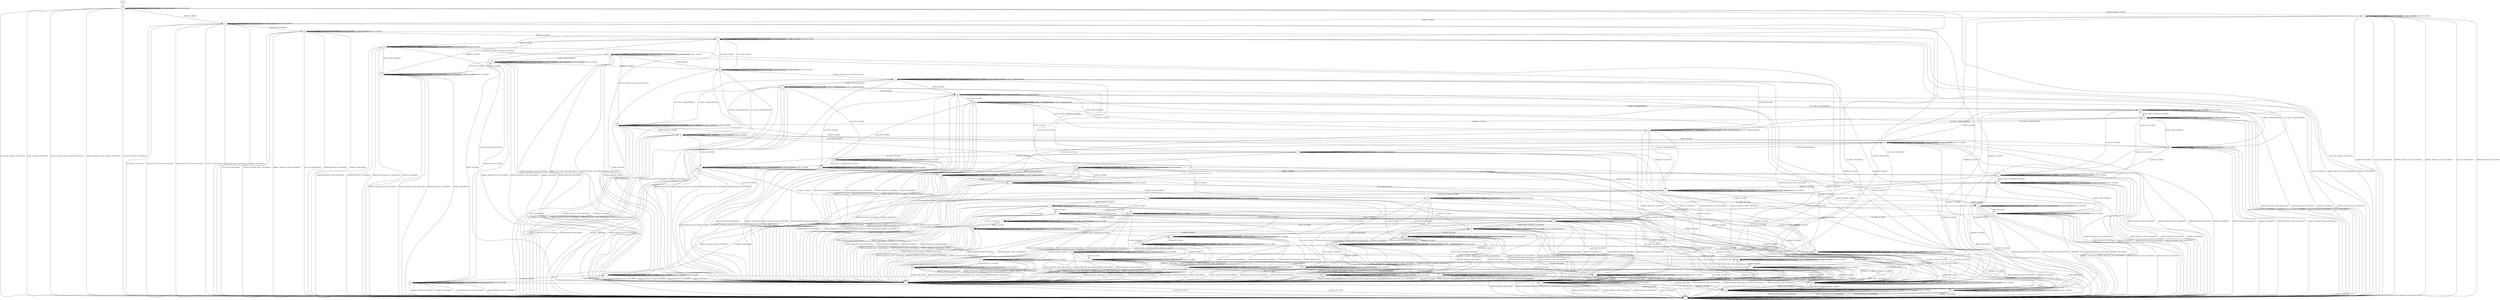 digraph "" {
	graph ["Incoming time"=2.610788345336914,
		"Outgoing time"=3.2496378421783447,
		Output="{'States': 67, 'Transitions': 859}",
		Reference="{'States': 67, 'Transitions': 859}",
		Solver=cvc4,
		Updated="{'States': 67, 'Transitions': 859}",
		"f-measure"=1.0,
		precision=1.0,
		recall=1.0
	];
	a -> a	[key=0,
		label="UA_PK_NOK / UNIMPLEMENTED"];
	a -> a	[key=1,
		label="SERVICE_REQUEST_AUTH / SERVICE_ACCEPT"];
	a -> a	[key=2,
		label="CH_REQUEST_PTY / CH_SUCCESS"];
	a -> a	[key=3,
		label="CH_OPEN / CH_MAX"];
	a -> a	[key=4,
		label="UA_PK_OK / UNIMPLEMENTED"];
	a -> l	[key=0,
		label="KEXINIT / KEXINIT"];
	a -> s	[key=0,
		label="CH_EOF / CH_CLOSE"];
	a -> x	[key=0,
		label="CH_CLOSE / CH_CLOSE"];
	a -> qq	[key=0,
		label="CH_DATA / NO_RESP"];
	a -> vv	[key=0,
		label="KEX30 / DISCONNECT"];
	a -> vv	[key=1,
		label="SERVICE_REQUEST_CONN / DISCONNECT"];
	a -> vv	[key=2,
		label="NEWKEYS / DISCONNECT"];
	a -> zz	[key=0,
		label="KEXINIT_PROCEED / KEXINIT"];
	b -> b	[key=0,
		label="UA_PK_NOK / UNIMPLEMENTED"];
	b -> b	[key=1,
		label="CH_REQUEST_PTY / CH_NONE"];
	b -> b	[key=2,
		label="CH_DATA / CH_NONE"];
	b -> b	[key=3,
		label="UA_PK_OK / UNIMPLEMENTED"];
	b -> b	[key=4,
		label="CH_CLOSE / CH_NONE"];
	b -> b	[key=5,
		label="CH_EOF / CH_NONE"];
	b -> v	[key=0,
		label="KEX30 / NO_RESP"];
	b -> bb	[key=0,
		label="CH_OPEN / NO_RESP"];
	b -> ll	[key=0,
		label="SERVICE_REQUEST_AUTH / DISCONNECT"];
	b -> ll	[key=1,
		label="SERVICE_REQUEST_CONN / DISCONNECT"];
	b -> ll	[key=2,
		label="KEXINIT_PROCEED / DISCONNECT"];
	b -> ll	[key=3,
		label="KEXINIT / DISCONNECT"];
	b -> nnn	[key=0,
		label="NEWKEYS / NO_RESP"];
	c -> c	[key=0,
		label="UA_PK_NOK / NO_RESP"];
	c -> c	[key=1,
		label="CH_REQUEST_PTY / NO_RESP"];
	c -> c	[key=2,
		label="CH_OPEN / CH_MAX"];
	c -> c	[key=3,
		label="CH_DATA / NO_RESP"];
	c -> c	[key=4,
		label="UA_PK_OK / NO_RESP"];
	c -> c	[key=5,
		label="CH_EOF / NO_RESP"];
	c -> ee	[key=0,
		label="KEX30 / KEX31+NEWKEYS"];
	c -> ss	[key=0,
		label="CH_CLOSE / NO_RESP"];
	c -> vv	[key=0,
		label="SERVICE_REQUEST_AUTH / DISCONNECT"];
	c -> vv	[key=1,
		label="SERVICE_REQUEST_CONN / DISCONNECT"];
	c -> vv	[key=2,
		label="KEXINIT_PROCEED / DISCONNECT"];
	c -> vv	[key=3,
		label="KEXINIT / DISCONNECT"];
	c -> kkk	[key=0,
		label="NEWKEYS / NO_RESP"];
	d -> d	[key=0,
		label="UA_PK_NOK / UNIMPLEMENTED"];
	d -> d	[key=1,
		label="CH_REQUEST_PTY / NO_RESP"];
	d -> d	[key=2,
		label="CH_OPEN / CH_MAX"];
	d -> d	[key=3,
		label="CH_DATA / NO_RESP"];
	d -> d	[key=4,
		label="UA_PK_OK / UNIMPLEMENTED"];
	d -> d	[key=5,
		label="CH_EOF / NO_RESP"];
	d -> o	[key=0,
		label="KEX30 / NO_RESP"];
	d -> vv	[key=0,
		label="SERVICE_REQUEST_AUTH / DISCONNECT"];
	d -> vv	[key=1,
		label="SERVICE_REQUEST_CONN / DISCONNECT"];
	d -> vv	[key=2,
		label="KEXINIT_PROCEED / DISCONNECT"];
	d -> vv	[key=3,
		label="KEXINIT / DISCONNECT"];
	d -> ggg	[key=0,
		label="CH_CLOSE / NO_RESP"];
	d -> kkk	[key=0,
		label="NEWKEYS / NO_RESP"];
	e -> c	[key=0,
		label="KEX30 / NO_RESP"];
	e -> e	[key=0,
		label="UA_PK_NOK / NO_RESP"];
	e -> e	[key=1,
		label="CH_REQUEST_PTY / NO_RESP"];
	e -> e	[key=2,
		label="CH_OPEN / CH_MAX"];
	e -> e	[key=3,
		label="CH_DATA / NO_RESP"];
	e -> e	[key=4,
		label="UA_PK_OK / NO_RESP"];
	e -> e	[key=5,
		label="CH_EOF / NO_RESP"];
	e -> aa	[key=0,
		label="CH_CLOSE / NO_RESP"];
	e -> vv	[key=0,
		label="SERVICE_REQUEST_AUTH / DISCONNECT"];
	e -> vv	[key=1,
		label="SERVICE_REQUEST_CONN / DISCONNECT"];
	e -> vv	[key=2,
		label="KEXINIT_PROCEED / DISCONNECT"];
	e -> vv	[key=3,
		label="KEXINIT / DISCONNECT"];
	e -> kkk	[key=0,
		label="NEWKEYS / NO_RESP"];
	f -> f	[key=0,
		label="UA_PK_NOK / UNIMPLEMENTED"];
	f -> f	[key=1,
		label="KEX30 / NO_RESP"];
	f -> f	[key=2,
		label="CH_REQUEST_PTY / NO_RESP"];
	f -> f	[key=3,
		label="CH_OPEN / CH_MAX"];
	f -> f	[key=4,
		label="CH_DATA / NO_RESP"];
	f -> f	[key=5,
		label="UA_PK_OK / UNIMPLEMENTED"];
	f -> f	[key=6,
		label="CH_EOF / NO_RESP"];
	f -> s	[key=0,
		label="NEWKEYS / NO_RESP"];
	f -> vv	[key=0,
		label="SERVICE_REQUEST_AUTH / DISCONNECT"];
	f -> vv	[key=1,
		label="SERVICE_REQUEST_CONN / DISCONNECT"];
	f -> vv	[key=2,
		label="KEXINIT_PROCEED / DISCONNECT"];
	f -> vv	[key=3,
		label="KEXINIT / DISCONNECT"];
	f -> xx	[key=0,
		label="CH_CLOSE / NO_RESP"];
	g -> a	[key=0,
		label="NEWKEYS / NO_RESP"];
	g -> f	[key=0,
		label="CH_EOF / CH_CLOSE"];
	g -> g	[key=0,
		label="UA_PK_NOK / UNIMPLEMENTED"];
	g -> g	[key=1,
		label="KEX30 / NO_RESP"];
	g -> g	[key=2,
		label="CH_REQUEST_PTY / CH_SUCCESS"];
	g -> g	[key=3,
		label="CH_OPEN / CH_MAX"];
	g -> g	[key=4,
		label="UA_PK_OK / UNIMPLEMENTED"];
	g -> tt	[key=0,
		label="CH_DATA / NO_RESP"];
	g -> vv	[key=0,
		label="SERVICE_REQUEST_AUTH / DISCONNECT"];
	g -> vv	[key=1,
		label="SERVICE_REQUEST_CONN / DISCONNECT"];
	g -> vv	[key=2,
		label="KEXINIT_PROCEED / DISCONNECT"];
	g -> vv	[key=3,
		label="KEXINIT / DISCONNECT"];
	g -> xx	[key=0,
		label="CH_CLOSE / CH_CLOSE"];
	h -> h	[key=0,
		label="UA_PK_NOK / UA_FAILURE"];
	h -> h	[key=1,
		label="SERVICE_REQUEST_AUTH / SERVICE_ACCEPT"];
	h -> h	[key=2,
		label="CH_REQUEST_PTY / UNIMPLEMENTED"];
	h -> h	[key=3,
		label="CH_OPEN / CH_MAX"];
	h -> h	[key=4,
		label="CH_DATA / UNIMPLEMENTED"];
	h -> h	[key=5,
		label="CH_EOF / UNIMPLEMENTED"];
	h -> cc	[key=0,
		label="UA_PK_OK / UA_SUCCESS"];
	h -> ff	[key=0,
		label="KEXINIT_PROCEED / KEXINIT"];
	h -> gg	[key=0,
		label="KEXINIT / KEXINIT"];
	h -> vv	[key=0,
		label="KEX30 / DISCONNECT"];
	h -> vv	[key=1,
		label="SERVICE_REQUEST_CONN / DISCONNECT"];
	h -> vv	[key=2,
		label="NEWKEYS / DISCONNECT"];
	h -> fff	[key=0,
		label="CH_CLOSE / UNIMPLEMENTED"];
	i -> i	[key=0,
		label="UA_PK_NOK / UNIMPLEMENTED"];
	i -> i	[key=1,
		label="CH_REQUEST_PTY / CH_NONE"];
	i -> i	[key=2,
		label="CH_DATA / CH_NONE"];
	i -> i	[key=3,
		label="UA_PK_OK / UNIMPLEMENTED"];
	i -> i	[key=4,
		label="CH_CLOSE / CH_NONE"];
	i -> i	[key=5,
		label="CH_EOF / CH_NONE"];
	i -> ll	[key=0,
		label="SERVICE_REQUEST_AUTH / DISCONNECT"];
	i -> ll	[key=1,
		label="SERVICE_REQUEST_CONN / DISCONNECT"];
	i -> ll	[key=2,
		label="KEXINIT_PROCEED / DISCONNECT"];
	i -> ll	[key=3,
		label="KEXINIT / DISCONNECT"];
	i -> nn	[key=0,
		label="CH_OPEN / NO_RESP"];
	i -> xx	[key=0,
		label="KEX30 / KEX31+NEWKEYS"];
	i -> nnn	[key=0,
		label="NEWKEYS / NO_RESP"];
	j -> g	[key=0,
		label="CH_OPEN / CH_OPEN_SUCCESS"];
	j -> j	[key=0,
		label="UA_PK_NOK / UNIMPLEMENTED"];
	j -> j	[key=1,
		label="KEX30 / NO_RESP"];
	j -> j	[key=2,
		label="CH_REQUEST_PTY / CH_NONE"];
	j -> j	[key=3,
		label="CH_DATA / CH_NONE"];
	j -> j	[key=4,
		label="UA_PK_OK / UNIMPLEMENTED"];
	j -> j	[key=5,
		label="CH_CLOSE / CH_NONE"];
	j -> j	[key=6,
		label="CH_EOF / CH_NONE"];
	j -> k	[key=0,
		label="NEWKEYS / NO_RESP"];
	j -> ll	[key=0,
		label="SERVICE_REQUEST_AUTH / DISCONNECT"];
	j -> ll	[key=1,
		label="SERVICE_REQUEST_CONN / DISCONNECT"];
	j -> ll	[key=2,
		label="KEXINIT_PROCEED / DISCONNECT"];
	j -> ll	[key=3,
		label="KEXINIT / DISCONNECT"];
	k -> a	[key=0,
		label="CH_OPEN / CH_OPEN_SUCCESS"];
	k -> b	[key=0,
		label="KEXINIT_PROCEED / KEXINIT"];
	k -> k	[key=0,
		label="UA_PK_NOK / UNIMPLEMENTED"];
	k -> k	[key=1,
		label="SERVICE_REQUEST_AUTH / SERVICE_ACCEPT"];
	k -> k	[key=2,
		label="CH_REQUEST_PTY / CH_NONE"];
	k -> k	[key=3,
		label="CH_DATA / CH_NONE"];
	k -> k	[key=4,
		label="UA_PK_OK / UNIMPLEMENTED"];
	k -> k	[key=5,
		label="CH_CLOSE / CH_NONE"];
	k -> k	[key=6,
		label="CH_EOF / CH_NONE"];
	k -> v	[key=0,
		label="KEXINIT / KEXINIT"];
	k -> ll	[key=0,
		label="KEX30 / DISCONNECT"];
	k -> ll	[key=1,
		label="SERVICE_REQUEST_CONN / DISCONNECT"];
	k -> ll	[key=2,
		label="NEWKEYS / DISCONNECT"];
	l -> g	[key=0,
		label="KEX30 / KEX31+NEWKEYS"];
	l -> l	[key=0,
		label="UA_PK_NOK / UNIMPLEMENTED"];
	l -> l	[key=1,
		label="CH_OPEN / CH_MAX"];
	l -> l	[key=2,
		label="UA_PK_OK / UNIMPLEMENTED"];
	l -> n	[key=0,
		label="CH_DATA / NO_RESP"];
	l -> ii	[key=0,
		label="CH_CLOSE / NO_RESP"];
	l -> pp	[key=0,
		label="CH_REQUEST_PTY / NO_RESP"];
	l -> vv	[key=0,
		label="SERVICE_REQUEST_AUTH / DISCONNECT"];
	l -> vv	[key=1,
		label="SERVICE_REQUEST_CONN / DISCONNECT"];
	l -> vv	[key=2,
		label="KEXINIT_PROCEED / DISCONNECT"];
	l -> vv	[key=3,
		label="KEXINIT / DISCONNECT"];
	l -> kkk	[key=0,
		label="NEWKEYS / NO_RESP"];
	l -> ooo	[key=0,
		label="CH_EOF / NO_RESP"];
	m -> m	[key=0,
		label="UA_PK_NOK / NO_RESP"];
	m -> m	[key=1,
		label="CH_REQUEST_PTY / CH_NONE"];
	m -> m	[key=2,
		label="CH_DATA / CH_NONE"];
	m -> m	[key=3,
		label="UA_PK_OK / NO_RESP"];
	m -> m	[key=4,
		label="CH_CLOSE / CH_NONE"];
	m -> m	[key=5,
		label="CH_EOF / CH_NONE"];
	m -> aa	[key=0,
		label="KEXINIT_PROCEED / KEXINIT"];
	m -> ll	[key=0,
		label="KEX30 / DISCONNECT"];
	m -> ll	[key=1,
		label="SERVICE_REQUEST_CONN / DISCONNECT"];
	m -> ll	[key=2,
		label="NEWKEYS / DISCONNECT"];
	m -> ss	[key=0,
		label="KEXINIT / KEXINIT"];
	m -> aaa	[key=0,
		label="CH_OPEN / NO_RESP"];
	m -> fff	[key=0,
		label="SERVICE_REQUEST_AUTH / SERVICE_ACCEPT"];
	n -> n	[key=0,
		label="UA_PK_NOK / UNIMPLEMENTED"];
	n -> n	[key=1,
		label="CH_OPEN / CH_MAX"];
	n -> n	[key=2,
		label="CH_DATA / NO_RESP"];
	n -> n	[key=3,
		label="UA_PK_OK / UNIMPLEMENTED"];
	n -> n	[key=4,
		label="CH_EOF / NO_RESP"];
	n -> u	[key=0,
		label="CH_REQUEST_PTY / NO_RESP"];
	n -> ii	[key=0,
		label="CH_CLOSE / NO_RESP"];
	n -> tt	[key=0,
		label="KEX30 / KEX31+NEWKEYS"];
	n -> vv	[key=0,
		label="SERVICE_REQUEST_AUTH / DISCONNECT"];
	n -> vv	[key=1,
		label="SERVICE_REQUEST_CONN / DISCONNECT"];
	n -> vv	[key=2,
		label="KEXINIT_PROCEED / DISCONNECT"];
	n -> vv	[key=3,
		label="KEXINIT / DISCONNECT"];
	n -> kkk	[key=0,
		label="NEWKEYS / NO_RESP"];
	o -> f	[key=0,
		label="KEX30 / KEX31+NEWKEYS"];
	o -> i	[key=0,
		label="CH_CLOSE / NO_RESP"];
	o -> o	[key=0,
		label="UA_PK_NOK / UNIMPLEMENTED"];
	o -> o	[key=1,
		label="CH_REQUEST_PTY / NO_RESP"];
	o -> o	[key=2,
		label="CH_OPEN / CH_MAX"];
	o -> o	[key=3,
		label="CH_DATA / NO_RESP"];
	o -> o	[key=4,
		label="UA_PK_OK / UNIMPLEMENTED"];
	o -> o	[key=5,
		label="CH_EOF / NO_RESP"];
	o -> vv	[key=0,
		label="SERVICE_REQUEST_AUTH / DISCONNECT"];
	o -> vv	[key=1,
		label="SERVICE_REQUEST_CONN / DISCONNECT"];
	o -> vv	[key=2,
		label="KEXINIT_PROCEED / DISCONNECT"];
	o -> vv	[key=3,
		label="KEXINIT / DISCONNECT"];
	o -> kkk	[key=0,
		label="NEWKEYS / NO_RESP"];
	p -> p	[key=0,
		label="UA_PK_NOK / UNIMPLEMENTED"];
	p -> p	[key=1,
		label="CH_REQUEST_PTY / CH_NONE"];
	p -> p	[key=2,
		label="CH_DATA / CH_NONE"];
	p -> p	[key=3,
		label="UA_PK_OK / UNIMPLEMENTED"];
	p -> p	[key=4,
		label="CH_CLOSE / CH_NONE"];
	p -> p	[key=5,
		label="CH_EOF / CH_NONE"];
	p -> bb	[key=0,
		label="CH_OPEN / NO_RESP"];
	p -> jj	[key=0,
		label="KEX30 / NO_RESP"];
	p -> ll	[key=0,
		label="SERVICE_REQUEST_AUTH / DISCONNECT"];
	p -> ll	[key=1,
		label="SERVICE_REQUEST_CONN / DISCONNECT"];
	p -> ll	[key=2,
		label="KEXINIT_PROCEED / DISCONNECT"];
	p -> ll	[key=3,
		label="KEXINIT / DISCONNECT"];
	p -> nnn	[key=0,
		label="NEWKEYS / NO_RESP"];
	q -> j	[key=0,
		label="CH_CLOSE / NO_RESP"];
	q -> q	[key=0,
		label="UA_PK_NOK / UNIMPLEMENTED"];
	q -> q	[key=1,
		label="KEX30 / NO_RESP"];
	q -> q	[key=2,
		label="CH_REQUEST_PTY / NO_RESP"];
	q -> q	[key=3,
		label="CH_OPEN / CH_MAX"];
	q -> q	[key=4,
		label="CH_DATA / NO_RESP"];
	q -> q	[key=5,
		label="UA_PK_OK / UNIMPLEMENTED"];
	q -> q	[key=6,
		label="CH_EOF / NO_RESP"];
	q -> cc	[key=0,
		label="NEWKEYS / NO_RESP"];
	q -> vv	[key=0,
		label="SERVICE_REQUEST_AUTH / DISCONNECT"];
	q -> vv	[key=1,
		label="SERVICE_REQUEST_CONN / DISCONNECT"];
	q -> vv	[key=2,
		label="KEXINIT_PROCEED / DISCONNECT"];
	q -> vv	[key=3,
		label="KEXINIT / DISCONNECT"];
	r -> r	[key=0,
		label="CH_REQUEST_PTY / CH_NONE"];
	r -> r	[key=1,
		label="CH_DATA / CH_NONE"];
	r -> r	[key=2,
		label="CH_CLOSE / CH_NONE"];
	r -> r	[key=3,
		label="CH_EOF / CH_NONE"];
	r -> ll	[key=0,
		label="UA_PK_NOK / KEXINIT+DISCONNECT"];
	r -> ll	[key=1,
		label="KEX30 / KEXINIT+DISCONNECT"];
	r -> ll	[key=2,
		label="SERVICE_REQUEST_AUTH / KEXINIT+DISCONNECT"];
	r -> ll	[key=3,
		label="SERVICE_REQUEST_CONN / KEXINIT+DISCONNECT"];
	r -> ll	[key=4,
		label="NEWKEYS / KEXINIT+DISCONNECT"];
	r -> ll	[key=5,
		label="UA_PK_OK / KEXINIT+DISCONNECT"];
	r -> rr	[key=0,
		label="KEXINIT / KEXINIT"];
	r -> vv	[key=0,
		label="CH_OPEN / KEXINIT+DISCONNECT"];
	r -> yy	[key=0,
		label="KEXINIT_PROCEED / KEXINIT"];
	s -> d	[key=0,
		label="KEXINIT_PROCEED / KEXINIT"];
	s -> o	[key=0,
		label="KEXINIT / KEXINIT"];
	s -> s	[key=0,
		label="UA_PK_NOK / UNIMPLEMENTED"];
	s -> s	[key=1,
		label="SERVICE_REQUEST_AUTH / SERVICE_ACCEPT"];
	s -> s	[key=2,
		label="CH_REQUEST_PTY / NO_RESP"];
	s -> s	[key=3,
		label="CH_OPEN / CH_MAX"];
	s -> s	[key=4,
		label="CH_DATA / NO_RESP"];
	s -> s	[key=5,
		label="UA_PK_OK / UNIMPLEMENTED"];
	s -> s	[key=6,
		label="CH_EOF / NO_RESP"];
	s -> x	[key=0,
		label="CH_CLOSE / NO_RESP"];
	s -> vv	[key=0,
		label="KEX30 / DISCONNECT"];
	s -> vv	[key=1,
		label="SERVICE_REQUEST_CONN / DISCONNECT"];
	s -> vv	[key=2,
		label="NEWKEYS / DISCONNECT"];
	t -> t	[key=0,
		label="UA_PK_NOK / UNIMPLEMENTED"];
	t -> t	[key=1,
		label="CH_REQUEST_PTY / NO_RESP"];
	t -> t	[key=2,
		label="CH_OPEN / CH_MAX"];
	t -> t	[key=3,
		label="CH_DATA / NO_RESP"];
	t -> t	[key=4,
		label="UA_PK_OK / UNIMPLEMENTED"];
	t -> t	[key=5,
		label="CH_EOF / NO_RESP"];
	t -> z	[key=0,
		label="CH_CLOSE / NO_RESP"];
	t -> vv	[key=0,
		label="SERVICE_REQUEST_AUTH / DISCONNECT"];
	t -> vv	[key=1,
		label="SERVICE_REQUEST_CONN / DISCONNECT"];
	t -> vv	[key=2,
		label="KEXINIT_PROCEED / DISCONNECT"];
	t -> vv	[key=3,
		label="KEXINIT / DISCONNECT"];
	t -> kkk	[key=0,
		label="NEWKEYS / NO_RESP"];
	t -> ooo	[key=0,
		label="KEX30 / NO_RESP"];
	u -> u	[key=0,
		label="UA_PK_NOK / UNIMPLEMENTED"];
	u -> u	[key=1,
		label="CH_REQUEST_PTY / NO_RESP"];
	u -> u	[key=2,
		label="CH_OPEN / CH_MAX"];
	u -> u	[key=3,
		label="CH_DATA / NO_RESP"];
	u -> u	[key=4,
		label="UA_PK_OK / UNIMPLEMENTED"];
	u -> u	[key=5,
		label="CH_EOF / NO_RESP"];
	u -> ii	[key=0,
		label="CH_CLOSE / NO_RESP"];
	u -> tt	[key=0,
		label="KEX30 / KEX31+NEWKEYS+BUFFERED"];
	u -> vv	[key=0,
		label="SERVICE_REQUEST_AUTH / DISCONNECT"];
	u -> vv	[key=1,
		label="SERVICE_REQUEST_CONN / DISCONNECT"];
	u -> vv	[key=2,
		label="KEXINIT_PROCEED / DISCONNECT"];
	u -> vv	[key=3,
		label="KEXINIT / DISCONNECT"];
	u -> kkk	[key=0,
		label="NEWKEYS / NO_RESP"];
	v -> j	[key=0,
		label="KEX30 / KEX31+NEWKEYS"];
	v -> v	[key=0,
		label="UA_PK_NOK / UNIMPLEMENTED"];
	v -> v	[key=1,
		label="CH_REQUEST_PTY / CH_NONE"];
	v -> v	[key=2,
		label="CH_DATA / CH_NONE"];
	v -> v	[key=3,
		label="UA_PK_OK / UNIMPLEMENTED"];
	v -> v	[key=4,
		label="CH_CLOSE / CH_NONE"];
	v -> v	[key=5,
		label="CH_EOF / CH_NONE"];
	v -> ll	[key=0,
		label="SERVICE_REQUEST_AUTH / DISCONNECT"];
	v -> ll	[key=1,
		label="SERVICE_REQUEST_CONN / DISCONNECT"];
	v -> ll	[key=2,
		label="KEXINIT_PROCEED / DISCONNECT"];
	v -> ll	[key=3,
		label="KEXINIT / DISCONNECT"];
	v -> pp	[key=0,
		label="CH_OPEN / NO_RESP"];
	v -> nnn	[key=0,
		label="NEWKEYS / NO_RESP"];
	w -> q	[key=0,
		label="KEX30 / KEX31+NEWKEYS"];
	w -> v	[key=0,
		label="CH_CLOSE / NO_RESP"];
	w -> w	[key=0,
		label="UA_PK_NOK / UNIMPLEMENTED"];
	w -> w	[key=1,
		label="CH_REQUEST_PTY / NO_RESP"];
	w -> w	[key=2,
		label="CH_OPEN / CH_MAX"];
	w -> w	[key=3,
		label="CH_DATA / NO_RESP"];
	w -> w	[key=4,
		label="UA_PK_OK / UNIMPLEMENTED"];
	w -> w	[key=5,
		label="CH_EOF / NO_RESP"];
	w -> vv	[key=0,
		label="SERVICE_REQUEST_AUTH / DISCONNECT"];
	w -> vv	[key=1,
		label="SERVICE_REQUEST_CONN / DISCONNECT"];
	w -> vv	[key=2,
		label="KEXINIT_PROCEED / DISCONNECT"];
	w -> vv	[key=3,
		label="KEXINIT / DISCONNECT"];
	w -> kkk	[key=0,
		label="NEWKEYS / NO_RESP"];
	x -> a	[key=0,
		label="CH_OPEN / CH_OPEN_SUCCESS"];
	x -> i	[key=0,
		label="KEXINIT / KEXINIT"];
	x -> x	[key=0,
		label="UA_PK_NOK / UNIMPLEMENTED"];
	x -> x	[key=1,
		label="SERVICE_REQUEST_AUTH / SERVICE_ACCEPT"];
	x -> x	[key=2,
		label="CH_REQUEST_PTY / CH_NONE"];
	x -> x	[key=3,
		label="CH_DATA / CH_NONE"];
	x -> x	[key=4,
		label="UA_PK_OK / UNIMPLEMENTED"];
	x -> x	[key=5,
		label="CH_CLOSE / CH_NONE"];
	x -> x	[key=6,
		label="CH_EOF / CH_NONE"];
	x -> ll	[key=0,
		label="KEX30 / DISCONNECT"];
	x -> ll	[key=1,
		label="SERVICE_REQUEST_CONN / DISCONNECT"];
	x -> ll	[key=2,
		label="NEWKEYS / DISCONNECT"];
	x -> ggg	[key=0,
		label="KEXINIT_PROCEED / KEXINIT"];
	y -> m	[key=0,
		label="NEWKEYS / NO_RESP"];
	y -> y	[key=0,
		label="UA_PK_NOK / NO_RESP"];
	y -> y	[key=1,
		label="KEX30 / NO_RESP"];
	y -> y	[key=2,
		label="CH_REQUEST_PTY / CH_NONE"];
	y -> y	[key=3,
		label="CH_DATA / CH_NONE"];
	y -> y	[key=4,
		label="UA_PK_OK / NO_RESP"];
	y -> y	[key=5,
		label="CH_CLOSE / CH_NONE"];
	y -> y	[key=6,
		label="CH_EOF / CH_NONE"];
	y -> ee	[key=0,
		label="CH_OPEN / NO_RESP"];
	y -> ll	[key=0,
		label="SERVICE_REQUEST_AUTH / DISCONNECT"];
	y -> ll	[key=1,
		label="SERVICE_REQUEST_CONN / DISCONNECT"];
	y -> ll	[key=2,
		label="KEXINIT_PROCEED / DISCONNECT"];
	y -> ll	[key=3,
		label="KEXINIT / DISCONNECT"];
	z -> z	[key=0,
		label="UA_PK_NOK / UNIMPLEMENTED"];
	z -> z	[key=1,
		label="CH_REQUEST_PTY / CH_NONE"];
	z -> z	[key=2,
		label="CH_DATA / CH_NONE"];
	z -> z	[key=3,
		label="UA_PK_OK / UNIMPLEMENTED"];
	z -> z	[key=4,
		label="CH_CLOSE / CH_NONE"];
	z -> z	[key=5,
		label="CH_EOF / CH_NONE"];
	z -> ii	[key=0,
		label="KEX30 / NO_RESP"];
	z -> ll	[key=0,
		label="SERVICE_REQUEST_AUTH / DISCONNECT"];
	z -> ll	[key=1,
		label="SERVICE_REQUEST_CONN / DISCONNECT"];
	z -> ll	[key=2,
		label="KEXINIT_PROCEED / DISCONNECT"];
	z -> ll	[key=3,
		label="KEXINIT / DISCONNECT"];
	z -> lll	[key=0,
		label="CH_OPEN / NO_RESP"];
	z -> nnn	[key=0,
		label="NEWKEYS / NO_RESP"];
	aa -> e	[key=0,
		label="CH_OPEN / NO_RESP"];
	aa -> aa	[key=0,
		label="UA_PK_NOK / NO_RESP"];
	aa -> aa	[key=1,
		label="CH_REQUEST_PTY / CH_NONE"];
	aa -> aa	[key=2,
		label="CH_DATA / CH_NONE"];
	aa -> aa	[key=3,
		label="UA_PK_OK / NO_RESP"];
	aa -> aa	[key=4,
		label="CH_CLOSE / CH_NONE"];
	aa -> aa	[key=5,
		label="CH_EOF / CH_NONE"];
	aa -> ll	[key=0,
		label="SERVICE_REQUEST_AUTH / DISCONNECT"];
	aa -> ll	[key=1,
		label="SERVICE_REQUEST_CONN / DISCONNECT"];
	aa -> ll	[key=2,
		label="KEXINIT_PROCEED / DISCONNECT"];
	aa -> ll	[key=3,
		label="KEXINIT / DISCONNECT"];
	aa -> ss	[key=0,
		label="KEX30 / NO_RESP"];
	aa -> nnn	[key=0,
		label="NEWKEYS / NO_RESP"];
	bb -> t	[key=0,
		label="CH_EOF / NO_RESP"];
	bb -> z	[key=0,
		label="CH_CLOSE / NO_RESP"];
	bb -> bb	[key=0,
		label="UA_PK_NOK / UNIMPLEMENTED"];
	bb -> bb	[key=1,
		label="CH_REQUEST_PTY / NO_RESP"];
	bb -> bb	[key=2,
		label="CH_OPEN / CH_MAX"];
	bb -> bb	[key=3,
		label="UA_PK_OK / UNIMPLEMENTED"];
	bb -> kk	[key=0,
		label="CH_DATA / NO_RESP"];
	bb -> pp	[key=0,
		label="KEX30 / NO_RESP"];
	bb -> vv	[key=0,
		label="SERVICE_REQUEST_AUTH / DISCONNECT"];
	bb -> vv	[key=1,
		label="SERVICE_REQUEST_CONN / DISCONNECT"];
	bb -> vv	[key=2,
		label="KEXINIT_PROCEED / DISCONNECT"];
	bb -> vv	[key=3,
		label="KEXINIT / DISCONNECT"];
	bb -> kkk	[key=0,
		label="NEWKEYS / NO_RESP"];
	cc -> k	[key=0,
		label="CH_CLOSE / NO_RESP"];
	cc -> w	[key=0,
		label="KEXINIT / KEXINIT"];
	cc -> cc	[key=0,
		label="UA_PK_NOK / UNIMPLEMENTED"];
	cc -> cc	[key=1,
		label="SERVICE_REQUEST_AUTH / SERVICE_ACCEPT"];
	cc -> cc	[key=2,
		label="CH_REQUEST_PTY / NO_RESP"];
	cc -> cc	[key=3,
		label="CH_OPEN / CH_MAX"];
	cc -> cc	[key=4,
		label="CH_DATA / NO_RESP"];
	cc -> cc	[key=5,
		label="UA_PK_OK / UNIMPLEMENTED"];
	cc -> cc	[key=6,
		label="CH_EOF / NO_RESP"];
	cc -> mm	[key=0,
		label="KEXINIT_PROCEED / KEXINIT"];
	cc -> vv	[key=0,
		label="KEX30 / DISCONNECT"];
	cc -> vv	[key=1,
		label="SERVICE_REQUEST_CONN / DISCONNECT"];
	cc -> vv	[key=2,
		label="NEWKEYS / DISCONNECT"];
	dd -> dd	[key=0,
		label="UA_PK_NOK / NO_RESP"];
	dd -> dd	[key=1,
		label="CH_REQUEST_PTY / CH_NONE"];
	dd -> dd	[key=2,
		label="CH_DATA / CH_NONE"];
	dd -> dd	[key=3,
		label="CH_CLOSE / CH_NONE"];
	dd -> dd	[key=4,
		label="CH_EOF / CH_NONE"];
	dd -> jj	[key=0,
		label="UA_PK_OK / NO_RESP"];
	dd -> ll	[key=0,
		label="SERVICE_REQUEST_AUTH / DISCONNECT"];
	dd -> ll	[key=1,
		label="SERVICE_REQUEST_CONN / DISCONNECT"];
	dd -> ll	[key=2,
		label="KEXINIT_PROCEED / DISCONNECT"];
	dd -> ll	[key=3,
		label="KEXINIT / DISCONNECT"];
	dd -> iii	[key=0,
		label="KEX30 / KEX31+NEWKEYS+BUFFERED"];
	dd -> mmm	[key=0,
		label="CH_OPEN / UNIMPLEMENTED"];
	dd -> nnn	[key=0,
		label="NEWKEYS / NO_RESP"];
	ee -> y	[key=0,
		label="CH_CLOSE / NO_RESP"];
	ee -> ee	[key=0,
		label="UA_PK_NOK / NO_RESP"];
	ee -> ee	[key=1,
		label="KEX30 / NO_RESP"];
	ee -> ee	[key=2,
		label="CH_REQUEST_PTY / NO_RESP"];
	ee -> ee	[key=3,
		label="CH_OPEN / CH_MAX"];
	ee -> ee	[key=4,
		label="CH_DATA / NO_RESP"];
	ee -> ee	[key=5,
		label="UA_PK_OK / NO_RESP"];
	ee -> ee	[key=6,
		label="CH_EOF / NO_RESP"];
	ee -> vv	[key=0,
		label="SERVICE_REQUEST_AUTH / DISCONNECT"];
	ee -> vv	[key=1,
		label="SERVICE_REQUEST_CONN / DISCONNECT"];
	ee -> vv	[key=2,
		label="KEXINIT_PROCEED / DISCONNECT"];
	ee -> vv	[key=3,
		label="KEXINIT / DISCONNECT"];
	ee -> aaa	[key=0,
		label="NEWKEYS / NO_RESP"];
	ff -> ff	[key=0,
		label="CH_REQUEST_PTY / UNIMPLEMENTED"];
	ff -> ff	[key=1,
		label="CH_OPEN / CH_MAX"];
	ff -> ff	[key=2,
		label="CH_DATA / UNIMPLEMENTED"];
	ff -> ff	[key=3,
		label="CH_EOF / UNIMPLEMENTED"];
	ff -> gg	[key=0,
		label="KEX30 / NO_RESP"];
	ff -> oo	[key=0,
		label="UA_PK_NOK / NO_RESP"];
	ff -> vv	[key=0,
		label="SERVICE_REQUEST_AUTH / DISCONNECT"];
	ff -> vv	[key=1,
		label="SERVICE_REQUEST_CONN / DISCONNECT"];
	ff -> vv	[key=2,
		label="KEXINIT_PROCEED / DISCONNECT"];
	ff -> vv	[key=3,
		label="KEXINIT / DISCONNECT"];
	ff -> ddd	[key=0,
		label="UA_PK_OK / NO_RESP"];
	ff -> jjj	[key=0,
		label="CH_CLOSE / UNIMPLEMENTED"];
	ff -> kkk	[key=0,
		label="NEWKEYS / NO_RESP"];
	gg -> gg	[key=0,
		label="CH_REQUEST_PTY / UNIMPLEMENTED"];
	gg -> gg	[key=1,
		label="CH_OPEN / CH_MAX"];
	gg -> gg	[key=2,
		label="CH_DATA / UNIMPLEMENTED"];
	gg -> gg	[key=3,
		label="CH_EOF / UNIMPLEMENTED"];
	gg -> uu	[key=0,
		label="KEX30 / KEX31+NEWKEYS"];
	gg -> vv	[key=0,
		label="SERVICE_REQUEST_AUTH / DISCONNECT"];
	gg -> vv	[key=1,
		label="SERVICE_REQUEST_CONN / DISCONNECT"];
	gg -> vv	[key=2,
		label="KEXINIT_PROCEED / DISCONNECT"];
	gg -> vv	[key=3,
		label="KEXINIT / DISCONNECT"];
	gg -> ccc	[key=0,
		label="UA_PK_OK / NO_RESP"];
	gg -> hhh	[key=0,
		label="CH_CLOSE / UNIMPLEMENTED"];
	gg -> kkk	[key=0,
		label="NEWKEYS / NO_RESP"];
	gg -> mmm	[key=0,
		label="UA_PK_NOK / NO_RESP"];
	hh -> p	[key=0,
		label="UA_PK_OK / NO_RESP"];
	hh -> dd	[key=0,
		label="KEX30 / NO_RESP"];
	hh -> hh	[key=0,
		label="UA_PK_NOK / NO_RESP"];
	hh -> hh	[key=1,
		label="CH_REQUEST_PTY / CH_NONE"];
	hh -> hh	[key=2,
		label="CH_DATA / CH_NONE"];
	hh -> hh	[key=3,
		label="CH_CLOSE / CH_NONE"];
	hh -> hh	[key=4,
		label="CH_EOF / CH_NONE"];
	hh -> ll	[key=0,
		label="SERVICE_REQUEST_AUTH / DISCONNECT"];
	hh -> ll	[key=1,
		label="SERVICE_REQUEST_CONN / DISCONNECT"];
	hh -> ll	[key=2,
		label="KEXINIT_PROCEED / DISCONNECT"];
	hh -> ll	[key=3,
		label="KEXINIT / DISCONNECT"];
	hh -> oo	[key=0,
		label="CH_OPEN / UNIMPLEMENTED"];
	hh -> nnn	[key=0,
		label="NEWKEYS / NO_RESP"];
	ii -> ii	[key=0,
		label="UA_PK_NOK / UNIMPLEMENTED"];
	ii -> ii	[key=1,
		label="CH_REQUEST_PTY / CH_NONE"];
	ii -> ii	[key=2,
		label="CH_DATA / CH_NONE"];
	ii -> ii	[key=3,
		label="UA_PK_OK / UNIMPLEMENTED"];
	ii -> ii	[key=4,
		label="CH_CLOSE / CH_NONE"];
	ii -> ii	[key=5,
		label="CH_EOF / CH_NONE"];
	ii -> ll	[key=0,
		label="SERVICE_REQUEST_AUTH / DISCONNECT"];
	ii -> ll	[key=1,
		label="SERVICE_REQUEST_CONN / DISCONNECT"];
	ii -> ll	[key=2,
		label="KEXINIT_PROCEED / DISCONNECT"];
	ii -> ll	[key=3,
		label="KEXINIT / DISCONNECT"];
	ii -> nn	[key=0,
		label="CH_OPEN / NO_RESP"];
	ii -> xx	[key=0,
		label="KEX30 / KEX31+NEWKEYS+BUFFERED"];
	ii -> nnn	[key=0,
		label="NEWKEYS / NO_RESP"];
	jj -> j	[key=0,
		label="KEX30 / KEX31+NEWKEYS+BUFFERED"];
	jj -> jj	[key=0,
		label="UA_PK_NOK / UNIMPLEMENTED"];
	jj -> jj	[key=1,
		label="CH_REQUEST_PTY / CH_NONE"];
	jj -> jj	[key=2,
		label="CH_DATA / CH_NONE"];
	jj -> jj	[key=3,
		label="UA_PK_OK / UNIMPLEMENTED"];
	jj -> jj	[key=4,
		label="CH_CLOSE / CH_NONE"];
	jj -> jj	[key=5,
		label="CH_EOF / CH_NONE"];
	jj -> ll	[key=0,
		label="SERVICE_REQUEST_AUTH / DISCONNECT"];
	jj -> ll	[key=1,
		label="SERVICE_REQUEST_CONN / DISCONNECT"];
	jj -> ll	[key=2,
		label="KEXINIT_PROCEED / DISCONNECT"];
	jj -> ll	[key=3,
		label="KEXINIT / DISCONNECT"];
	jj -> pp	[key=0,
		label="CH_OPEN / NO_RESP"];
	jj -> nnn	[key=0,
		label="NEWKEYS / NO_RESP"];
	kk -> u	[key=0,
		label="KEX30 / NO_RESP"];
	kk -> z	[key=0,
		label="CH_CLOSE / NO_RESP"];
	kk -> kk	[key=0,
		label="UA_PK_NOK / UNIMPLEMENTED"];
	kk -> kk	[key=1,
		label="CH_REQUEST_PTY / NO_RESP"];
	kk -> kk	[key=2,
		label="CH_OPEN / CH_MAX"];
	kk -> kk	[key=3,
		label="CH_DATA / NO_RESP"];
	kk -> kk	[key=4,
		label="UA_PK_OK / UNIMPLEMENTED"];
	kk -> kk	[key=5,
		label="CH_EOF / NO_RESP"];
	kk -> vv	[key=0,
		label="SERVICE_REQUEST_AUTH / DISCONNECT"];
	kk -> vv	[key=1,
		label="SERVICE_REQUEST_CONN / DISCONNECT"];
	kk -> vv	[key=2,
		label="KEXINIT_PROCEED / DISCONNECT"];
	kk -> vv	[key=3,
		label="KEXINIT / DISCONNECT"];
	kk -> kkk	[key=0,
		label="NEWKEYS / NO_RESP"];
	ll -> ll	[key=0,
		label="UA_PK_NOK / NO_CONN"];
	ll -> ll	[key=1,
		label="KEX30 / NO_CONN"];
	ll -> ll	[key=2,
		label="SERVICE_REQUEST_AUTH / NO_CONN"];
	ll -> ll	[key=3,
		label="SERVICE_REQUEST_CONN / NO_CONN"];
	ll -> ll	[key=4,
		label="NEWKEYS / NO_CONN"];
	ll -> ll	[key=5,
		label="CH_REQUEST_PTY / CH_NONE"];
	ll -> ll	[key=6,
		label="CH_DATA / CH_NONE"];
	ll -> ll	[key=7,
		label="UA_PK_OK / NO_CONN"];
	ll -> ll	[key=8,
		label="KEXINIT_PROCEED / NO_CONN"];
	ll -> ll	[key=9,
		label="CH_CLOSE / CH_NONE"];
	ll -> ll	[key=10,
		label="KEXINIT / NO_CONN"];
	ll -> ll	[key=11,
		label="CH_EOF / CH_NONE"];
	ll -> vv	[key=0,
		label="CH_OPEN / NO_CONN"];
	mm -> b	[key=0,
		label="CH_CLOSE / NO_RESP"];
	mm -> w	[key=0,
		label="KEX30 / NO_RESP"];
	mm -> mm	[key=0,
		label="UA_PK_NOK / UNIMPLEMENTED"];
	mm -> mm	[key=1,
		label="CH_REQUEST_PTY / NO_RESP"];
	mm -> mm	[key=2,
		label="CH_OPEN / CH_MAX"];
	mm -> mm	[key=3,
		label="CH_DATA / NO_RESP"];
	mm -> mm	[key=4,
		label="UA_PK_OK / UNIMPLEMENTED"];
	mm -> mm	[key=5,
		label="CH_EOF / NO_RESP"];
	mm -> vv	[key=0,
		label="SERVICE_REQUEST_AUTH / DISCONNECT"];
	mm -> vv	[key=1,
		label="SERVICE_REQUEST_CONN / DISCONNECT"];
	mm -> vv	[key=2,
		label="KEXINIT_PROCEED / DISCONNECT"];
	mm -> vv	[key=3,
		label="KEXINIT / DISCONNECT"];
	mm -> kkk	[key=0,
		label="NEWKEYS / NO_RESP"];
	nn -> g	[key=0,
		label="KEX30 / KEX31+NEWKEYS+BUFFERED"];
	nn -> ii	[key=0,
		label="CH_CLOSE / NO_RESP"];
	nn -> nn	[key=0,
		label="UA_PK_NOK / UNIMPLEMENTED"];
	nn -> nn	[key=1,
		label="CH_REQUEST_PTY / NO_RESP"];
	nn -> nn	[key=2,
		label="CH_OPEN / CH_MAX"];
	nn -> nn	[key=3,
		label="CH_DATA / NO_RESP"];
	nn -> nn	[key=4,
		label="UA_PK_OK / UNIMPLEMENTED"];
	nn -> nn	[key=5,
		label="CH_EOF / NO_RESP"];
	nn -> vv	[key=0,
		label="SERVICE_REQUEST_AUTH / DISCONNECT"];
	nn -> vv	[key=1,
		label="SERVICE_REQUEST_CONN / DISCONNECT"];
	nn -> vv	[key=2,
		label="KEXINIT_PROCEED / DISCONNECT"];
	nn -> vv	[key=3,
		label="KEXINIT / DISCONNECT"];
	nn -> kkk	[key=0,
		label="NEWKEYS / NO_RESP"];
	oo -> hh	[key=0,
		label="CH_CLOSE / UNIMPLEMENTED"];
	oo -> oo	[key=0,
		label="UA_PK_NOK / NO_RESP"];
	oo -> oo	[key=1,
		label="CH_REQUEST_PTY / UNIMPLEMENTED"];
	oo -> oo	[key=2,
		label="CH_OPEN / CH_MAX"];
	oo -> oo	[key=3,
		label="CH_DATA / UNIMPLEMENTED"];
	oo -> oo	[key=4,
		label="CH_EOF / UNIMPLEMENTED"];
	oo -> vv	[key=0,
		label="SERVICE_REQUEST_AUTH / DISCONNECT"];
	oo -> vv	[key=1,
		label="SERVICE_REQUEST_CONN / DISCONNECT"];
	oo -> vv	[key=2,
		label="KEXINIT_PROCEED / DISCONNECT"];
	oo -> vv	[key=3,
		label="KEXINIT / DISCONNECT"];
	oo -> ddd	[key=0,
		label="UA_PK_OK / NO_RESP"];
	oo -> kkk	[key=0,
		label="NEWKEYS / NO_RESP"];
	oo -> mmm	[key=0,
		label="KEX30 / NO_RESP"];
	pp -> g	[key=0,
		label="KEX30 / KEX31+NEWKEYS+BUFFERED"];
	pp -> u	[key=0,
		label="CH_DATA / NO_RESP"];
	pp -> ii	[key=0,
		label="CH_CLOSE / NO_RESP"];
	pp -> pp	[key=0,
		label="UA_PK_NOK / UNIMPLEMENTED"];
	pp -> pp	[key=1,
		label="CH_REQUEST_PTY / NO_RESP"];
	pp -> pp	[key=2,
		label="CH_OPEN / CH_MAX"];
	pp -> pp	[key=3,
		label="UA_PK_OK / UNIMPLEMENTED"];
	pp -> vv	[key=0,
		label="SERVICE_REQUEST_AUTH / DISCONNECT"];
	pp -> vv	[key=1,
		label="SERVICE_REQUEST_CONN / DISCONNECT"];
	pp -> vv	[key=2,
		label="KEXINIT_PROCEED / DISCONNECT"];
	pp -> vv	[key=3,
		label="KEXINIT / DISCONNECT"];
	pp -> kkk	[key=0,
		label="NEWKEYS / NO_RESP"];
	pp -> ooo	[key=0,
		label="CH_EOF / NO_RESP"];
	qq -> n	[key=0,
		label="KEXINIT / KEXINIT"];
	qq -> x	[key=0,
		label="CH_CLOSE / CH_CLOSE"];
	qq -> qq	[key=0,
		label="UA_PK_NOK / UNIMPLEMENTED"];
	qq -> qq	[key=1,
		label="SERVICE_REQUEST_AUTH / SERVICE_ACCEPT"];
	qq -> qq	[key=2,
		label="CH_REQUEST_PTY / CH_SUCCESS"];
	qq -> qq	[key=3,
		label="CH_OPEN / CH_MAX"];
	qq -> qq	[key=4,
		label="CH_DATA / NO_RESP"];
	qq -> qq	[key=5,
		label="UA_PK_OK / UNIMPLEMENTED"];
	qq -> qq	[key=6,
		label="CH_EOF / NO_RESP"];
	qq -> vv	[key=0,
		label="KEX30 / DISCONNECT"];
	qq -> vv	[key=1,
		label="SERVICE_REQUEST_CONN / DISCONNECT"];
	qq -> vv	[key=2,
		label="NEWKEYS / DISCONNECT"];
	qq -> ww	[key=0,
		label="KEXINIT_PROCEED / KEXINIT"];
	rr -> ll	[key=0,
		label="UA_PK_NOK / DISCONNECT"];
	rr -> ll	[key=1,
		label="SERVICE_REQUEST_AUTH / DISCONNECT"];
	rr -> ll	[key=2,
		label="SERVICE_REQUEST_CONN / DISCONNECT"];
	rr -> ll	[key=3,
		label="UA_PK_OK / DISCONNECT"];
	rr -> ll	[key=4,
		label="KEXINIT_PROCEED / DISCONNECT"];
	rr -> ll	[key=5,
		label="KEXINIT / DISCONNECT"];
	rr -> rr	[key=0,
		label="CH_REQUEST_PTY / CH_NONE"];
	rr -> rr	[key=1,
		label="CH_DATA / CH_NONE"];
	rr -> rr	[key=2,
		label="CH_CLOSE / CH_NONE"];
	rr -> rr	[key=3,
		label="CH_EOF / CH_NONE"];
	rr -> vv	[key=0,
		label="CH_OPEN / DISCONNECT"];
	rr -> eee	[key=0,
		label="KEX30 / KEX31+NEWKEYS"];
	rr -> nnn	[key=0,
		label="NEWKEYS / NO_RESP"];
	ss -> c	[key=0,
		label="CH_OPEN / NO_RESP"];
	ss -> y	[key=0,
		label="KEX30 / KEX31+NEWKEYS"];
	ss -> ll	[key=0,
		label="SERVICE_REQUEST_AUTH / DISCONNECT"];
	ss -> ll	[key=1,
		label="SERVICE_REQUEST_CONN / DISCONNECT"];
	ss -> ll	[key=2,
		label="KEXINIT_PROCEED / DISCONNECT"];
	ss -> ll	[key=3,
		label="KEXINIT / DISCONNECT"];
	ss -> ss	[key=0,
		label="UA_PK_NOK / NO_RESP"];
	ss -> ss	[key=1,
		label="CH_REQUEST_PTY / CH_NONE"];
	ss -> ss	[key=2,
		label="CH_DATA / CH_NONE"];
	ss -> ss	[key=3,
		label="UA_PK_OK / NO_RESP"];
	ss -> ss	[key=4,
		label="CH_CLOSE / CH_NONE"];
	ss -> ss	[key=5,
		label="CH_EOF / CH_NONE"];
	ss -> nnn	[key=0,
		label="NEWKEYS / NO_RESP"];
	tt -> qq	[key=0,
		label="NEWKEYS / NO_RESP"];
	tt -> tt	[key=0,
		label="UA_PK_NOK / UNIMPLEMENTED"];
	tt -> tt	[key=1,
		label="KEX30 / NO_RESP"];
	tt -> tt	[key=2,
		label="CH_REQUEST_PTY / CH_SUCCESS"];
	tt -> tt	[key=3,
		label="CH_OPEN / CH_MAX"];
	tt -> tt	[key=4,
		label="CH_DATA / NO_RESP"];
	tt -> tt	[key=5,
		label="UA_PK_OK / UNIMPLEMENTED"];
	tt -> tt	[key=6,
		label="CH_EOF / NO_RESP"];
	tt -> vv	[key=0,
		label="SERVICE_REQUEST_AUTH / DISCONNECT"];
	tt -> vv	[key=1,
		label="SERVICE_REQUEST_CONN / DISCONNECT"];
	tt -> vv	[key=2,
		label="KEXINIT_PROCEED / DISCONNECT"];
	tt -> vv	[key=3,
		label="KEXINIT / DISCONNECT"];
	tt -> xx	[key=0,
		label="CH_CLOSE / CH_CLOSE"];
	uu -> h	[key=0,
		label="NEWKEYS / NO_RESP"];
	uu -> q	[key=0,
		label="UA_PK_OK / UA_SUCCESS"];
	uu -> uu	[key=0,
		label="UA_PK_NOK / UA_FAILURE"];
	uu -> uu	[key=1,
		label="KEX30 / NO_RESP"];
	uu -> uu	[key=2,
		label="CH_REQUEST_PTY / UNIMPLEMENTED"];
	uu -> uu	[key=3,
		label="CH_OPEN / CH_MAX"];
	uu -> uu	[key=4,
		label="CH_DATA / UNIMPLEMENTED"];
	uu -> uu	[key=5,
		label="CH_EOF / UNIMPLEMENTED"];
	uu -> vv	[key=0,
		label="SERVICE_REQUEST_AUTH / DISCONNECT"];
	uu -> vv	[key=1,
		label="SERVICE_REQUEST_CONN / DISCONNECT"];
	uu -> vv	[key=2,
		label="KEXINIT_PROCEED / DISCONNECT"];
	uu -> vv	[key=3,
		label="KEXINIT / DISCONNECT"];
	uu -> iii	[key=0,
		label="CH_CLOSE / UNIMPLEMENTED"];
	vv -> ll	[key=0,
		label="CH_CLOSE / NO_CONN"];
	vv -> vv	[key=0,
		label="UA_PK_NOK / NO_CONN"];
	vv -> vv	[key=1,
		label="KEX30 / NO_CONN"];
	vv -> vv	[key=2,
		label="SERVICE_REQUEST_AUTH / NO_CONN"];
	vv -> vv	[key=3,
		label="SERVICE_REQUEST_CONN / NO_CONN"];
	vv -> vv	[key=4,
		label="NEWKEYS / NO_CONN"];
	vv -> vv	[key=5,
		label="CH_REQUEST_PTY / NO_CONN"];
	vv -> vv	[key=6,
		label="CH_OPEN / CH_MAX"];
	vv -> vv	[key=7,
		label="CH_DATA / NO_CONN"];
	vv -> vv	[key=8,
		label="UA_PK_OK / NO_CONN"];
	vv -> vv	[key=9,
		label="KEXINIT_PROCEED / NO_CONN"];
	vv -> vv	[key=10,
		label="KEXINIT / NO_CONN"];
	vv -> vv	[key=11,
		label="CH_EOF / NO_CONN"];
	ww -> n	[key=0,
		label="KEX30 / NO_RESP"];
	ww -> z	[key=0,
		label="CH_CLOSE / NO_RESP"];
	ww -> kk	[key=0,
		label="CH_REQUEST_PTY / NO_RESP"];
	ww -> vv	[key=0,
		label="SERVICE_REQUEST_AUTH / DISCONNECT"];
	ww -> vv	[key=1,
		label="SERVICE_REQUEST_CONN / DISCONNECT"];
	ww -> vv	[key=2,
		label="KEXINIT_PROCEED / DISCONNECT"];
	ww -> vv	[key=3,
		label="KEXINIT / DISCONNECT"];
	ww -> ww	[key=0,
		label="UA_PK_NOK / UNIMPLEMENTED"];
	ww -> ww	[key=1,
		label="CH_OPEN / CH_MAX"];
	ww -> ww	[key=2,
		label="CH_DATA / NO_RESP"];
	ww -> ww	[key=3,
		label="UA_PK_OK / UNIMPLEMENTED"];
	ww -> ww	[key=4,
		label="CH_EOF / NO_RESP"];
	ww -> kkk	[key=0,
		label="NEWKEYS / NO_RESP"];
	xx -> g	[key=0,
		label="CH_OPEN / CH_OPEN_SUCCESS"];
	xx -> x	[key=0,
		label="NEWKEYS / NO_RESP"];
	xx -> ll	[key=0,
		label="SERVICE_REQUEST_AUTH / DISCONNECT"];
	xx -> ll	[key=1,
		label="SERVICE_REQUEST_CONN / DISCONNECT"];
	xx -> ll	[key=2,
		label="KEXINIT_PROCEED / DISCONNECT"];
	xx -> ll	[key=3,
		label="KEXINIT / DISCONNECT"];
	xx -> xx	[key=0,
		label="UA_PK_NOK / UNIMPLEMENTED"];
	xx -> xx	[key=1,
		label="KEX30 / NO_RESP"];
	xx -> xx	[key=2,
		label="CH_REQUEST_PTY / CH_NONE"];
	xx -> xx	[key=3,
		label="CH_DATA / CH_NONE"];
	xx -> xx	[key=4,
		label="UA_PK_OK / UNIMPLEMENTED"];
	xx -> xx	[key=5,
		label="CH_CLOSE / CH_NONE"];
	xx -> xx	[key=6,
		label="CH_EOF / CH_NONE"];
	yy -> ll	[key=0,
		label="UA_PK_NOK / DISCONNECT"];
	yy -> ll	[key=1,
		label="SERVICE_REQUEST_AUTH / DISCONNECT"];
	yy -> ll	[key=2,
		label="SERVICE_REQUEST_CONN / DISCONNECT"];
	yy -> ll	[key=3,
		label="UA_PK_OK / DISCONNECT"];
	yy -> ll	[key=4,
		label="KEXINIT_PROCEED / DISCONNECT"];
	yy -> ll	[key=5,
		label="KEXINIT / DISCONNECT"];
	yy -> rr	[key=0,
		label="KEX30 / NO_RESP"];
	yy -> vv	[key=0,
		label="CH_OPEN / DISCONNECT"];
	yy -> yy	[key=0,
		label="CH_REQUEST_PTY / CH_NONE"];
	yy -> yy	[key=1,
		label="CH_DATA / CH_NONE"];
	yy -> yy	[key=2,
		label="CH_CLOSE / CH_NONE"];
	yy -> yy	[key=3,
		label="CH_EOF / CH_NONE"];
	yy -> nnn	[key=0,
		label="NEWKEYS / NO_RESP"];
	zz -> l	[key=0,
		label="KEX30 / NO_RESP"];
	zz -> t	[key=0,
		label="CH_EOF / NO_RESP"];
	zz -> z	[key=0,
		label="CH_CLOSE / NO_RESP"];
	zz -> bb	[key=0,
		label="CH_REQUEST_PTY / NO_RESP"];
	zz -> vv	[key=0,
		label="SERVICE_REQUEST_AUTH / DISCONNECT"];
	zz -> vv	[key=1,
		label="SERVICE_REQUEST_CONN / DISCONNECT"];
	zz -> vv	[key=2,
		label="KEXINIT_PROCEED / DISCONNECT"];
	zz -> vv	[key=3,
		label="KEXINIT / DISCONNECT"];
	zz -> ww	[key=0,
		label="CH_DATA / NO_RESP"];
	zz -> zz	[key=0,
		label="UA_PK_NOK / UNIMPLEMENTED"];
	zz -> zz	[key=1,
		label="CH_OPEN / CH_MAX"];
	zz -> zz	[key=2,
		label="UA_PK_OK / UNIMPLEMENTED"];
	zz -> kkk	[key=0,
		label="NEWKEYS / NO_RESP"];
	aaa -> c	[key=0,
		label="KEXINIT / KEXINIT"];
	aaa -> e	[key=0,
		label="KEXINIT_PROCEED / KEXINIT"];
	aaa -> h	[key=0,
		label="SERVICE_REQUEST_AUTH / SERVICE_ACCEPT"];
	aaa -> m	[key=0,
		label="CH_CLOSE / NO_RESP"];
	aaa -> vv	[key=0,
		label="KEX30 / DISCONNECT"];
	aaa -> vv	[key=1,
		label="SERVICE_REQUEST_CONN / DISCONNECT"];
	aaa -> vv	[key=2,
		label="NEWKEYS / DISCONNECT"];
	aaa -> aaa	[key=0,
		label="UA_PK_NOK / NO_RESP"];
	aaa -> aaa	[key=1,
		label="CH_REQUEST_PTY / NO_RESP"];
	aaa -> aaa	[key=2,
		label="CH_OPEN / CH_MAX"];
	aaa -> aaa	[key=3,
		label="CH_DATA / NO_RESP"];
	aaa -> aaa	[key=4,
		label="UA_PK_OK / NO_RESP"];
	aaa -> aaa	[key=5,
		label="CH_EOF / NO_RESP"];
	bbb -> r	[key=0];
	ccc -> q	[key=0,
		label="KEX30 / KEX31+NEWKEYS+BUFFERED"];
	ccc -> jj	[key=0,
		label="CH_CLOSE / NO_RESP"];
	ccc -> vv	[key=0,
		label="SERVICE_REQUEST_AUTH / DISCONNECT"];
	ccc -> vv	[key=1,
		label="SERVICE_REQUEST_CONN / DISCONNECT"];
	ccc -> vv	[key=2,
		label="KEXINIT_PROCEED / DISCONNECT"];
	ccc -> vv	[key=3,
		label="KEXINIT / DISCONNECT"];
	ccc -> ccc	[key=0,
		label="UA_PK_NOK / UNIMPLEMENTED"];
	ccc -> ccc	[key=1,
		label="CH_REQUEST_PTY / NO_RESP"];
	ccc -> ccc	[key=2,
		label="CH_OPEN / CH_MAX"];
	ccc -> ccc	[key=3,
		label="CH_DATA / NO_RESP"];
	ccc -> ccc	[key=4,
		label="UA_PK_OK / UNIMPLEMENTED"];
	ccc -> ccc	[key=5,
		label="CH_EOF / NO_RESP"];
	ccc -> kkk	[key=0,
		label="NEWKEYS / NO_RESP"];
	ddd -> p	[key=0,
		label="CH_CLOSE / NO_RESP"];
	ddd -> vv	[key=0,
		label="SERVICE_REQUEST_AUTH / DISCONNECT"];
	ddd -> vv	[key=1,
		label="SERVICE_REQUEST_CONN / DISCONNECT"];
	ddd -> vv	[key=2,
		label="KEXINIT_PROCEED / DISCONNECT"];
	ddd -> vv	[key=3,
		label="KEXINIT / DISCONNECT"];
	ddd -> ccc	[key=0,
		label="KEX30 / NO_RESP"];
	ddd -> ddd	[key=0,
		label="UA_PK_NOK / UNIMPLEMENTED"];
	ddd -> ddd	[key=1,
		label="CH_REQUEST_PTY / NO_RESP"];
	ddd -> ddd	[key=2,
		label="CH_OPEN / CH_MAX"];
	ddd -> ddd	[key=3,
		label="CH_DATA / NO_RESP"];
	ddd -> ddd	[key=4,
		label="UA_PK_OK / UNIMPLEMENTED"];
	ddd -> ddd	[key=5,
		label="CH_EOF / NO_RESP"];
	ddd -> kkk	[key=0,
		label="NEWKEYS / NO_RESP"];
	eee -> m	[key=0,
		label="NEWKEYS / NO_RESP"];
	eee -> ll	[key=0,
		label="UA_PK_NOK / DISCONNECT"];
	eee -> ll	[key=1,
		label="SERVICE_REQUEST_AUTH / DISCONNECT"];
	eee -> ll	[key=2,
		label="SERVICE_REQUEST_CONN / DISCONNECT"];
	eee -> ll	[key=3,
		label="UA_PK_OK / DISCONNECT"];
	eee -> ll	[key=4,
		label="KEXINIT_PROCEED / DISCONNECT"];
	eee -> ll	[key=5,
		label="KEXINIT / DISCONNECT"];
	eee -> vv	[key=0,
		label="CH_OPEN / DISCONNECT"];
	eee -> eee	[key=0,
		label="KEX30 / NO_RESP"];
	eee -> eee	[key=1,
		label="CH_REQUEST_PTY / CH_NONE"];
	eee -> eee	[key=2,
		label="CH_DATA / CH_NONE"];
	eee -> eee	[key=3,
		label="CH_CLOSE / CH_NONE"];
	eee -> eee	[key=4,
		label="CH_EOF / CH_NONE"];
	fff -> h	[key=0,
		label="CH_OPEN / UNIMPLEMENTED"];
	fff -> k	[key=0,
		label="UA_PK_OK / UA_SUCCESS"];
	fff -> ll	[key=0,
		label="KEX30 / DISCONNECT"];
	fff -> ll	[key=1,
		label="SERVICE_REQUEST_CONN / DISCONNECT"];
	fff -> ll	[key=2,
		label="NEWKEYS / DISCONNECT"];
	fff -> fff	[key=0,
		label="UA_PK_NOK / UA_FAILURE"];
	fff -> fff	[key=1,
		label="SERVICE_REQUEST_AUTH / SERVICE_ACCEPT"];
	fff -> fff	[key=2,
		label="CH_REQUEST_PTY / CH_NONE"];
	fff -> fff	[key=3,
		label="CH_DATA / CH_NONE"];
	fff -> fff	[key=4,
		label="CH_CLOSE / CH_NONE"];
	fff -> fff	[key=5,
		label="CH_EOF / CH_NONE"];
	fff -> hhh	[key=0,
		label="KEXINIT / KEXINIT"];
	fff -> jjj	[key=0,
		label="KEXINIT_PROCEED / KEXINIT"];
	ggg -> i	[key=0,
		label="KEX30 / NO_RESP"];
	ggg -> ll	[key=0,
		label="SERVICE_REQUEST_AUTH / DISCONNECT"];
	ggg -> ll	[key=1,
		label="SERVICE_REQUEST_CONN / DISCONNECT"];
	ggg -> ll	[key=2,
		label="KEXINIT_PROCEED / DISCONNECT"];
	ggg -> ll	[key=3,
		label="KEXINIT / DISCONNECT"];
	ggg -> ggg	[key=0,
		label="UA_PK_NOK / UNIMPLEMENTED"];
	ggg -> ggg	[key=1,
		label="CH_REQUEST_PTY / CH_NONE"];
	ggg -> ggg	[key=2,
		label="CH_DATA / CH_NONE"];
	ggg -> ggg	[key=3,
		label="UA_PK_OK / UNIMPLEMENTED"];
	ggg -> ggg	[key=4,
		label="CH_CLOSE / CH_NONE"];
	ggg -> ggg	[key=5,
		label="CH_EOF / CH_NONE"];
	ggg -> lll	[key=0,
		label="CH_OPEN / NO_RESP"];
	ggg -> nnn	[key=0,
		label="NEWKEYS / NO_RESP"];
	hhh -> dd	[key=0,
		label="UA_PK_NOK / NO_RESP"];
	hhh -> gg	[key=0,
		label="CH_OPEN / UNIMPLEMENTED"];
	hhh -> jj	[key=0,
		label="UA_PK_OK / NO_RESP"];
	hhh -> ll	[key=0,
		label="SERVICE_REQUEST_AUTH / DISCONNECT"];
	hhh -> ll	[key=1,
		label="SERVICE_REQUEST_CONN / DISCONNECT"];
	hhh -> ll	[key=2,
		label="KEXINIT_PROCEED / DISCONNECT"];
	hhh -> ll	[key=3,
		label="KEXINIT / DISCONNECT"];
	hhh -> hhh	[key=0,
		label="CH_REQUEST_PTY / CH_NONE"];
	hhh -> hhh	[key=1,
		label="CH_DATA / CH_NONE"];
	hhh -> hhh	[key=2,
		label="CH_CLOSE / CH_NONE"];
	hhh -> hhh	[key=3,
		label="CH_EOF / CH_NONE"];
	hhh -> iii	[key=0,
		label="KEX30 / KEX31+NEWKEYS"];
	hhh -> nnn	[key=0,
		label="NEWKEYS / NO_RESP"];
	iii -> j	[key=0,
		label="UA_PK_OK / UA_SUCCESS"];
	iii -> ll	[key=0,
		label="SERVICE_REQUEST_AUTH / DISCONNECT"];
	iii -> ll	[key=1,
		label="SERVICE_REQUEST_CONN / DISCONNECT"];
	iii -> ll	[key=2,
		label="KEXINIT_PROCEED / DISCONNECT"];
	iii -> ll	[key=3,
		label="KEXINIT / DISCONNECT"];
	iii -> uu	[key=0,
		label="CH_OPEN / UNIMPLEMENTED"];
	iii -> fff	[key=0,
		label="NEWKEYS / NO_RESP"];
	iii -> iii	[key=0,
		label="UA_PK_NOK / UA_FAILURE"];
	iii -> iii	[key=1,
		label="KEX30 / NO_RESP"];
	iii -> iii	[key=2,
		label="CH_REQUEST_PTY / CH_NONE"];
	iii -> iii	[key=3,
		label="CH_DATA / CH_NONE"];
	iii -> iii	[key=4,
		label="CH_CLOSE / CH_NONE"];
	iii -> iii	[key=5,
		label="CH_EOF / CH_NONE"];
	jjj -> p	[key=0,
		label="UA_PK_OK / NO_RESP"];
	jjj -> ff	[key=0,
		label="CH_OPEN / UNIMPLEMENTED"];
	jjj -> hh	[key=0,
		label="UA_PK_NOK / NO_RESP"];
	jjj -> ll	[key=0,
		label="SERVICE_REQUEST_AUTH / DISCONNECT"];
	jjj -> ll	[key=1,
		label="SERVICE_REQUEST_CONN / DISCONNECT"];
	jjj -> ll	[key=2,
		label="KEXINIT_PROCEED / DISCONNECT"];
	jjj -> ll	[key=3,
		label="KEXINIT / DISCONNECT"];
	jjj -> hhh	[key=0,
		label="KEX30 / NO_RESP"];
	jjj -> jjj	[key=0,
		label="CH_REQUEST_PTY / CH_NONE"];
	jjj -> jjj	[key=1,
		label="CH_DATA / CH_NONE"];
	jjj -> jjj	[key=2,
		label="CH_CLOSE / CH_NONE"];
	jjj -> jjj	[key=3,
		label="CH_EOF / CH_NONE"];
	jjj -> nnn	[key=0,
		label="NEWKEYS / NO_RESP"];
	kkk -> kkk	[key=0,
		label="UA_PK_NOK / NO_RESP"];
	kkk -> kkk	[key=1,
		label="KEX30 / NO_RESP"];
	kkk -> kkk	[key=2,
		label="SERVICE_REQUEST_AUTH / NO_RESP"];
	kkk -> kkk	[key=3,
		label="SERVICE_REQUEST_CONN / NO_RESP"];
	kkk -> kkk	[key=4,
		label="NEWKEYS / NO_RESP"];
	kkk -> kkk	[key=5,
		label="CH_REQUEST_PTY / NO_RESP"];
	kkk -> kkk	[key=6,
		label="CH_OPEN / CH_MAX"];
	kkk -> kkk	[key=7,
		label="CH_DATA / NO_RESP"];
	kkk -> kkk	[key=8,
		label="UA_PK_OK / NO_RESP"];
	kkk -> kkk	[key=9,
		label="KEXINIT_PROCEED / NO_RESP"];
	kkk -> kkk	[key=10,
		label="KEXINIT / NO_RESP"];
	kkk -> kkk	[key=11,
		label="CH_EOF / NO_RESP"];
	kkk -> nnn	[key=0,
		label="CH_CLOSE / NO_RESP"];
	lll -> z	[key=0,
		label="CH_CLOSE / NO_RESP"];
	lll -> nn	[key=0,
		label="KEX30 / NO_RESP"];
	lll -> vv	[key=0,
		label="SERVICE_REQUEST_AUTH / DISCONNECT"];
	lll -> vv	[key=1,
		label="SERVICE_REQUEST_CONN / DISCONNECT"];
	lll -> vv	[key=2,
		label="KEXINIT_PROCEED / DISCONNECT"];
	lll -> vv	[key=3,
		label="KEXINIT / DISCONNECT"];
	lll -> kkk	[key=0,
		label="NEWKEYS / NO_RESP"];
	lll -> lll	[key=0,
		label="UA_PK_NOK / UNIMPLEMENTED"];
	lll -> lll	[key=1,
		label="CH_REQUEST_PTY / NO_RESP"];
	lll -> lll	[key=2,
		label="CH_OPEN / CH_MAX"];
	lll -> lll	[key=3,
		label="CH_DATA / NO_RESP"];
	lll -> lll	[key=4,
		label="UA_PK_OK / UNIMPLEMENTED"];
	lll -> lll	[key=5,
		label="CH_EOF / NO_RESP"];
	mmm -> dd	[key=0,
		label="CH_CLOSE / UNIMPLEMENTED"];
	mmm -> uu	[key=0,
		label="KEX30 / KEX31+NEWKEYS+BUFFERED"];
	mmm -> vv	[key=0,
		label="SERVICE_REQUEST_AUTH / DISCONNECT"];
	mmm -> vv	[key=1,
		label="SERVICE_REQUEST_CONN / DISCONNECT"];
	mmm -> vv	[key=2,
		label="KEXINIT_PROCEED / DISCONNECT"];
	mmm -> vv	[key=3,
		label="KEXINIT / DISCONNECT"];
	mmm -> ccc	[key=0,
		label="UA_PK_OK / NO_RESP"];
	mmm -> kkk	[key=0,
		label="NEWKEYS / NO_RESP"];
	mmm -> mmm	[key=0,
		label="UA_PK_NOK / NO_RESP"];
	mmm -> mmm	[key=1,
		label="CH_REQUEST_PTY / UNIMPLEMENTED"];
	mmm -> mmm	[key=2,
		label="CH_OPEN / CH_MAX"];
	mmm -> mmm	[key=3,
		label="CH_DATA / UNIMPLEMENTED"];
	mmm -> mmm	[key=4,
		label="CH_EOF / UNIMPLEMENTED"];
	nnn -> kkk	[key=0,
		label="CH_OPEN / NO_RESP"];
	nnn -> nnn	[key=0,
		label="UA_PK_NOK / NO_RESP"];
	nnn -> nnn	[key=1,
		label="KEX30 / NO_RESP"];
	nnn -> nnn	[key=2,
		label="SERVICE_REQUEST_AUTH / NO_RESP"];
	nnn -> nnn	[key=3,
		label="SERVICE_REQUEST_CONN / NO_RESP"];
	nnn -> nnn	[key=4,
		label="NEWKEYS / NO_RESP"];
	nnn -> nnn	[key=5,
		label="CH_REQUEST_PTY / CH_NONE"];
	nnn -> nnn	[key=6,
		label="CH_DATA / CH_NONE"];
	nnn -> nnn	[key=7,
		label="UA_PK_OK / NO_RESP"];
	nnn -> nnn	[key=8,
		label="KEXINIT_PROCEED / NO_RESP"];
	nnn -> nnn	[key=9,
		label="CH_CLOSE / CH_NONE"];
	nnn -> nnn	[key=10,
		label="KEXINIT / NO_RESP"];
	nnn -> nnn	[key=11,
		label="CH_EOF / CH_NONE"];
	ooo -> f	[key=0,
		label="KEX30 / KEX31+NEWKEYS+BUFFERED"];
	ooo -> ii	[key=0,
		label="CH_CLOSE / NO_RESP"];
	ooo -> vv	[key=0,
		label="SERVICE_REQUEST_AUTH / DISCONNECT"];
	ooo -> vv	[key=1,
		label="SERVICE_REQUEST_CONN / DISCONNECT"];
	ooo -> vv	[key=2,
		label="KEXINIT_PROCEED / DISCONNECT"];
	ooo -> vv	[key=3,
		label="KEXINIT / DISCONNECT"];
	ooo -> kkk	[key=0,
		label="NEWKEYS / NO_RESP"];
	ooo -> ooo	[key=0,
		label="UA_PK_NOK / UNIMPLEMENTED"];
	ooo -> ooo	[key=1,
		label="CH_REQUEST_PTY / NO_RESP"];
	ooo -> ooo	[key=2,
		label="CH_OPEN / CH_MAX"];
	ooo -> ooo	[key=3,
		label="CH_DATA / NO_RESP"];
	ooo -> ooo	[key=4,
		label="UA_PK_OK / UNIMPLEMENTED"];
	ooo -> ooo	[key=5,
		label="CH_EOF / NO_RESP"];
}
